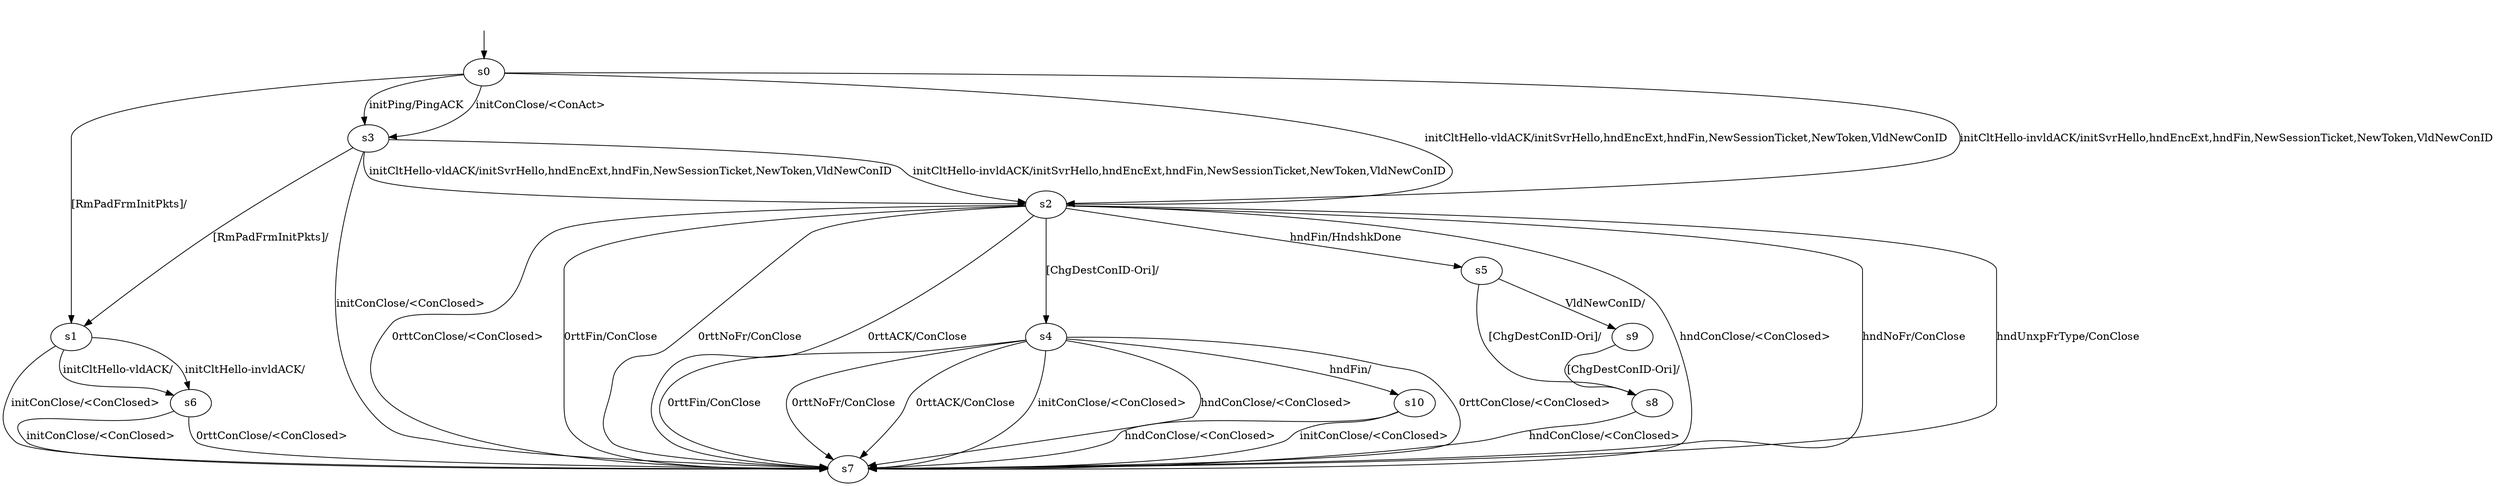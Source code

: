 digraph "../results/picoquicModels/picoquic-PSK-0/learnedModel" {
s0 [label=s0];
s1 [label=s1];
s2 [label=s2];
s3 [label=s3];
s4 [label=s4];
s5 [label=s5];
s6 [label=s6];
s7 [label=s7];
s8 [label=s8];
s9 [label=s9];
s10 [label=s10];
s0 -> s3  [label="initPing/PingACK "];
s0 -> s3  [label="initConClose/<ConAct> "];
s0 -> s2  [label="initCltHello-vldACK/initSvrHello,hndEncExt,hndFin,NewSessionTicket,NewToken,VldNewConID "];
s0 -> s2  [label="initCltHello-invldACK/initSvrHello,hndEncExt,hndFin,NewSessionTicket,NewToken,VldNewConID "];
s0 -> s1  [label="[RmPadFrmInitPkts]/ "];
s1 -> s7  [label="initConClose/<ConClosed> "];
s1 -> s6  [label="initCltHello-vldACK/ "];
s1 -> s6  [label="initCltHello-invldACK/ "];
s2 -> s5  [label="hndFin/HndshkDone "];
s2 -> s7  [label="hndConClose/<ConClosed> "];
s2 -> s7  [label="hndNoFr/ConClose "];
s2 -> s7  [label="hndUnxpFrType/ConClose "];
s2 -> s7  [label="0rttConClose/<ConClosed> "];
s2 -> s7  [label="0rttFin/ConClose "];
s2 -> s7  [label="0rttNoFr/ConClose "];
s2 -> s7  [label="0rttACK/ConClose "];
s2 -> s4  [label="[ChgDestConID-Ori]/ "];
s3 -> s7  [label="initConClose/<ConClosed> "];
s3 -> s2  [label="initCltHello-vldACK/initSvrHello,hndEncExt,hndFin,NewSessionTicket,NewToken,VldNewConID "];
s3 -> s2  [label="initCltHello-invldACK/initSvrHello,hndEncExt,hndFin,NewSessionTicket,NewToken,VldNewConID "];
s3 -> s1  [label="[RmPadFrmInitPkts]/ "];
s4 -> s7  [label="initConClose/<ConClosed> "];
s4 -> s10  [label="hndFin/ "];
s4 -> s7  [label="hndConClose/<ConClosed> "];
s4 -> s7  [label="0rttConClose/<ConClosed> "];
s4 -> s7  [label="0rttFin/ConClose "];
s4 -> s7  [label="0rttNoFr/ConClose "];
s4 -> s7  [label="0rttACK/ConClose "];
s5 -> s9  [label="VldNewConID/ "];
s5 -> s8  [label="[ChgDestConID-Ori]/ "];
s6 -> s7  [label="initConClose/<ConClosed> "];
s6 -> s7  [label="0rttConClose/<ConClosed> "];
s8 -> s7  [label="hndConClose/<ConClosed> "];
s9 -> s8  [label="[ChgDestConID-Ori]/ "];
s10 -> s7  [label="initConClose/<ConClosed> "];
s10 -> s7  [label="hndConClose/<ConClosed> "];
__start0 [label="", shape=none];
__start0 -> s0  [label=""];
}
